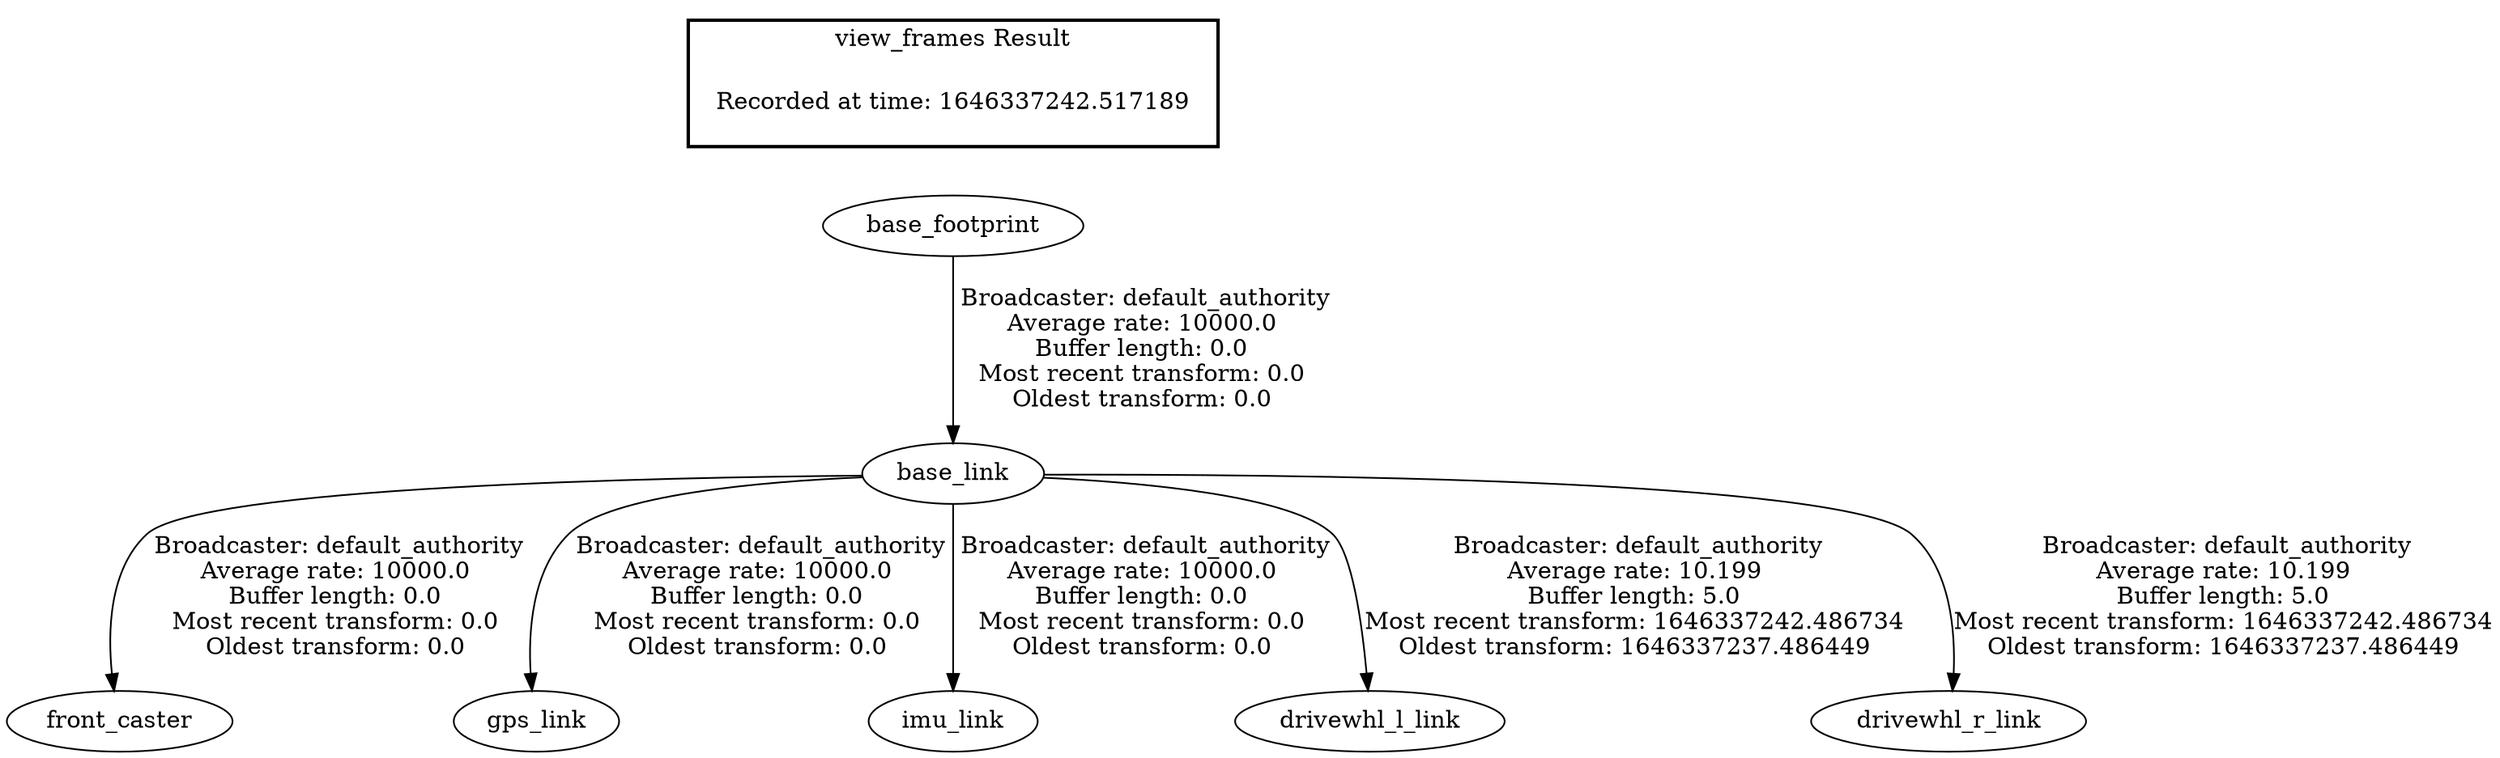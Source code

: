 digraph G {
"base_footprint" -> "base_link"[label=" Broadcaster: default_authority\nAverage rate: 10000.0\nBuffer length: 0.0\nMost recent transform: 0.0\nOldest transform: 0.0\n"];
"base_link" -> "front_caster"[label=" Broadcaster: default_authority\nAverage rate: 10000.0\nBuffer length: 0.0\nMost recent transform: 0.0\nOldest transform: 0.0\n"];
"base_link" -> "gps_link"[label=" Broadcaster: default_authority\nAverage rate: 10000.0\nBuffer length: 0.0\nMost recent transform: 0.0\nOldest transform: 0.0\n"];
"base_link" -> "imu_link"[label=" Broadcaster: default_authority\nAverage rate: 10000.0\nBuffer length: 0.0\nMost recent transform: 0.0\nOldest transform: 0.0\n"];
"base_link" -> "drivewhl_l_link"[label=" Broadcaster: default_authority\nAverage rate: 10.199\nBuffer length: 5.0\nMost recent transform: 1646337242.486734\nOldest transform: 1646337237.486449\n"];
"base_link" -> "drivewhl_r_link"[label=" Broadcaster: default_authority\nAverage rate: 10.199\nBuffer length: 5.0\nMost recent transform: 1646337242.486734\nOldest transform: 1646337237.486449\n"];
edge [style=invis];
 subgraph cluster_legend { style=bold; color=black; label ="view_frames Result";
"Recorded at time: 1646337242.517189"[ shape=plaintext ] ;
}->"base_footprint";
}